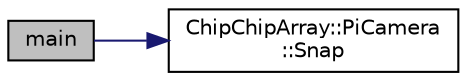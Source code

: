 digraph "main"
{
  edge [fontname="Helvetica",fontsize="10",labelfontname="Helvetica",labelfontsize="10"];
  node [fontname="Helvetica",fontsize="10",shape=record];
  rankdir="LR";
  Node1 [label="main",height=0.2,width=0.4,color="black", fillcolor="grey75", style="filled", fontcolor="black"];
  Node1 -> Node2 [color="midnightblue",fontsize="10",style="solid",fontname="Helvetica"];
  Node2 [label="ChipChipArray::PiCamera\l::Snap",height=0.2,width=0.4,color="black", fillcolor="white", style="filled",URL="$classChipChipArray_1_1PiCamera.html#a58fb0de02570dce9a9cb60a1a04fb84f"];
}

